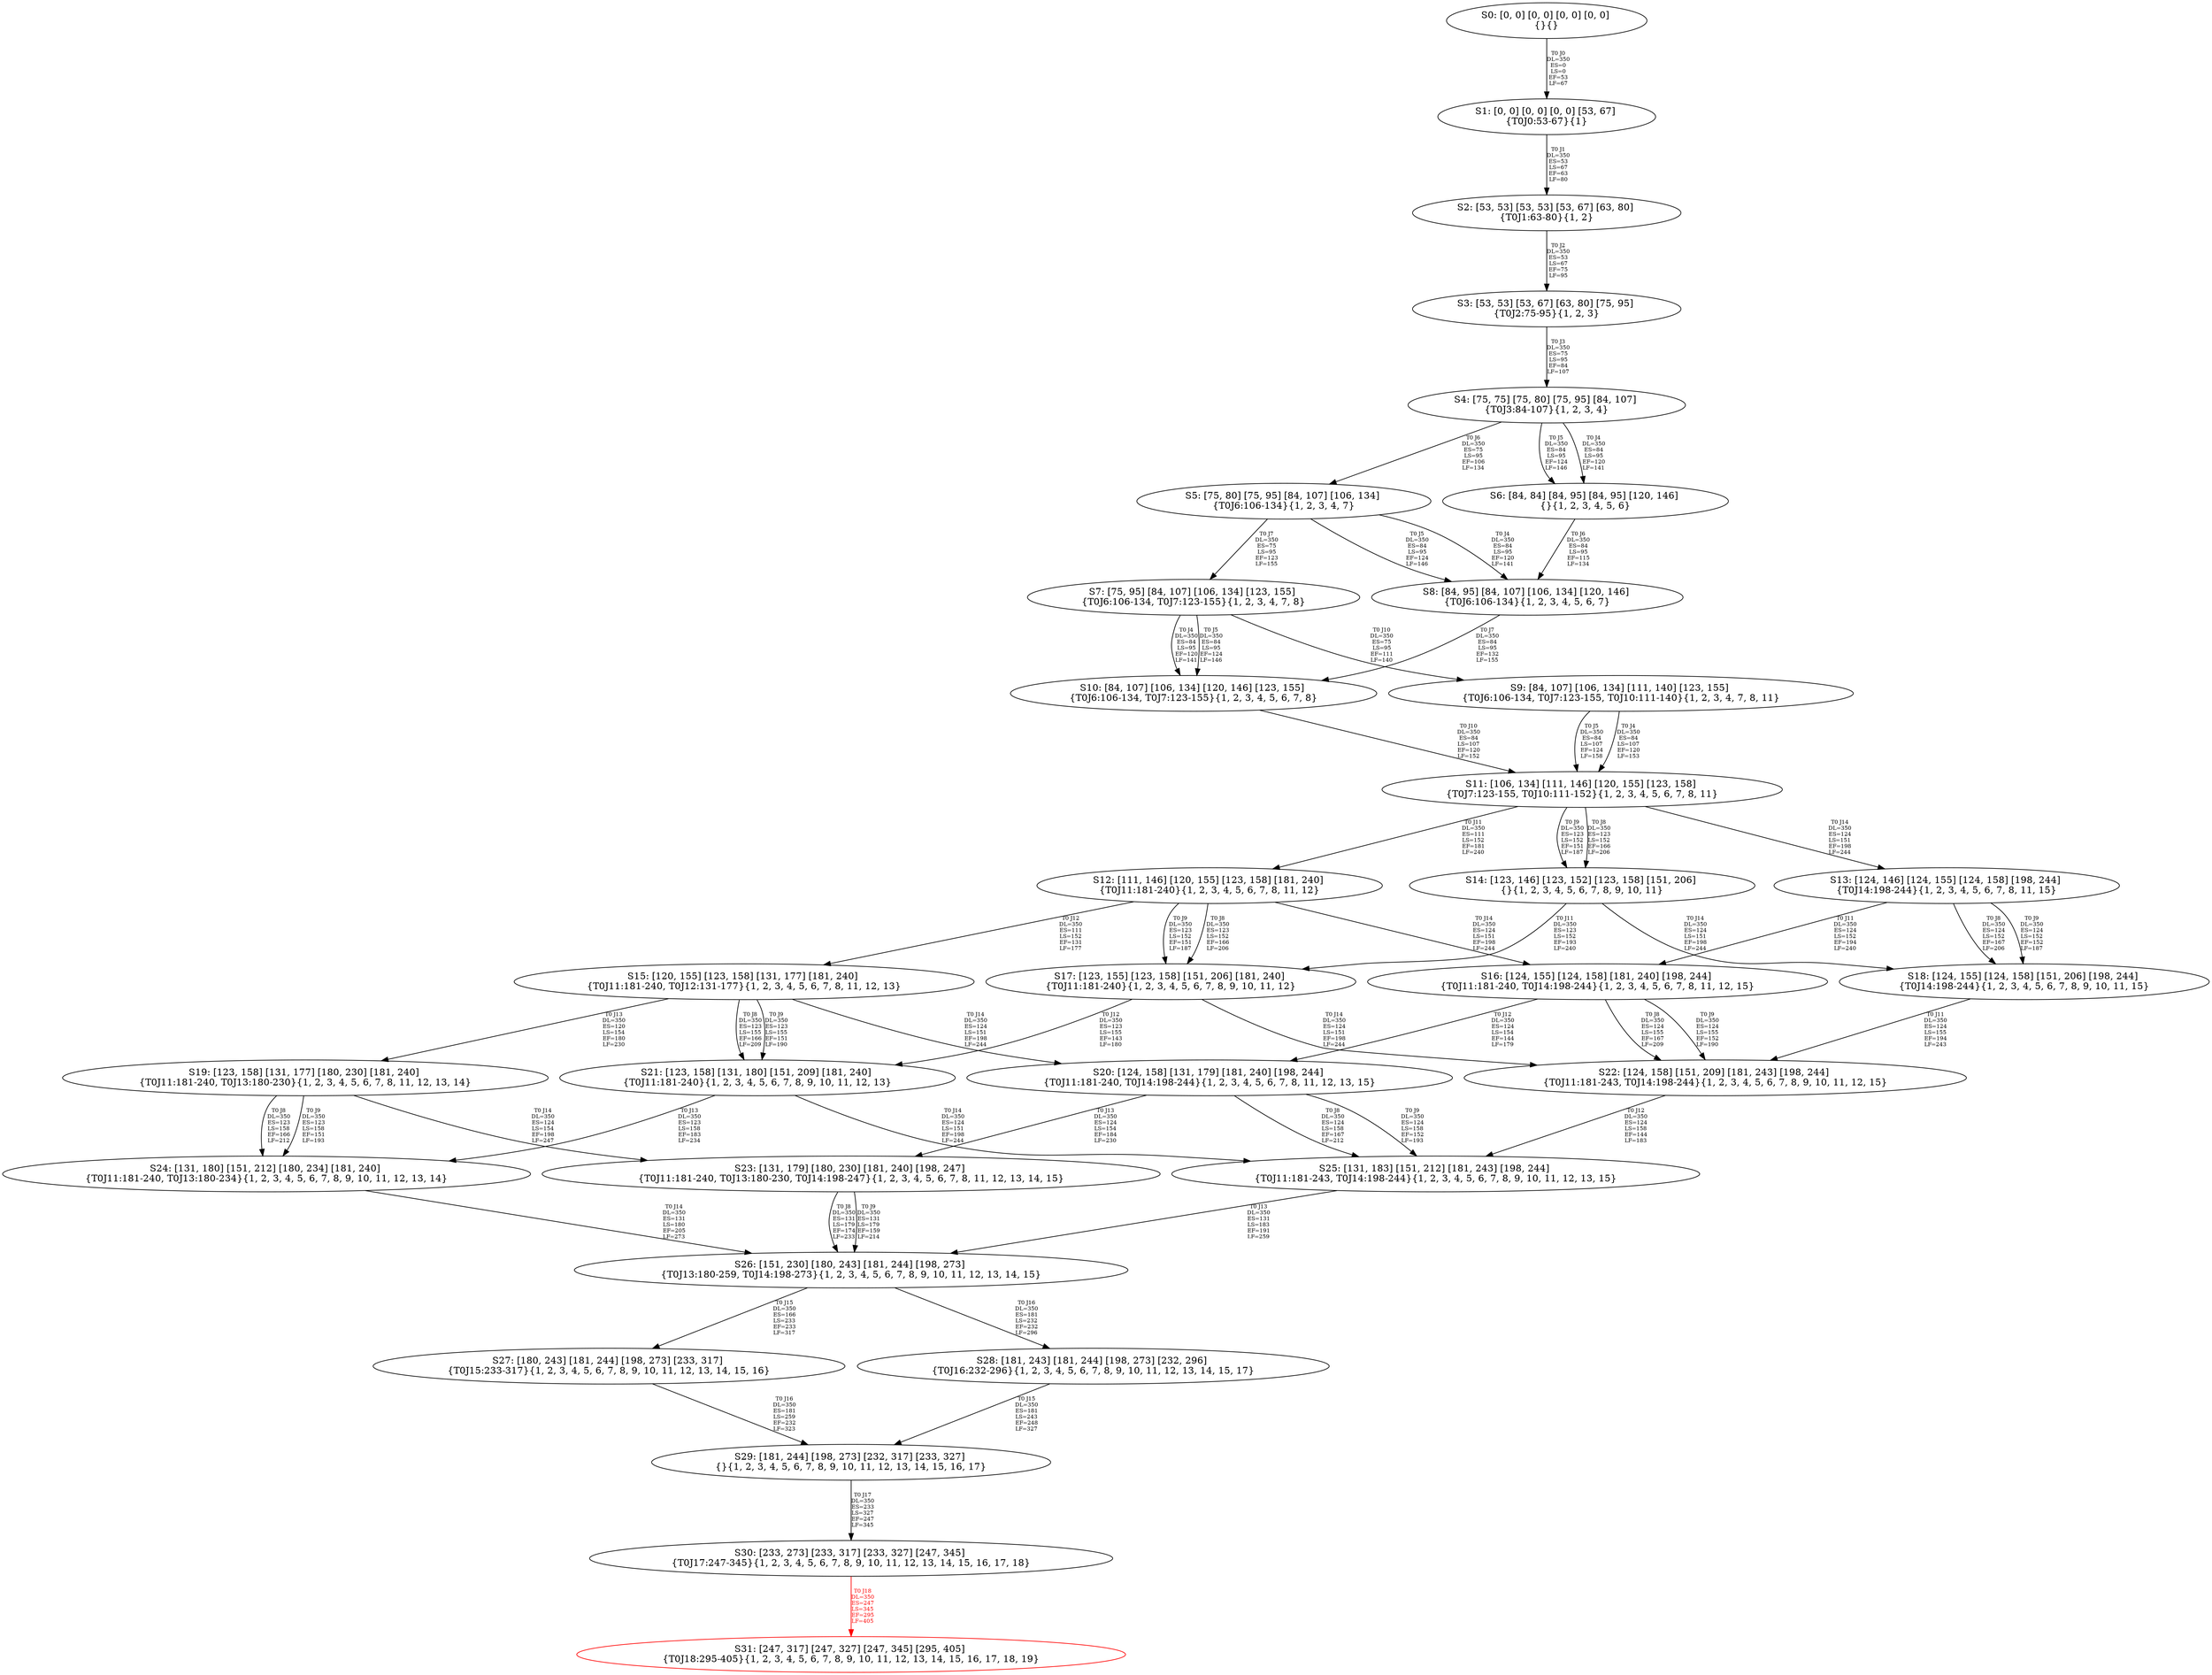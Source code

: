 digraph {
	S0[label="S0: [0, 0] [0, 0] [0, 0] [0, 0] \n{}{}"];
	S1[label="S1: [0, 0] [0, 0] [0, 0] [53, 67] \n{T0J0:53-67}{1}"];
	S2[label="S2: [53, 53] [53, 53] [53, 67] [63, 80] \n{T0J1:63-80}{1, 2}"];
	S3[label="S3: [53, 53] [53, 67] [63, 80] [75, 95] \n{T0J2:75-95}{1, 2, 3}"];
	S4[label="S4: [75, 75] [75, 80] [75, 95] [84, 107] \n{T0J3:84-107}{1, 2, 3, 4}"];
	S5[label="S5: [75, 80] [75, 95] [84, 107] [106, 134] \n{T0J6:106-134}{1, 2, 3, 4, 7}"];
	S6[label="S6: [84, 84] [84, 95] [84, 95] [120, 146] \n{}{1, 2, 3, 4, 5, 6}"];
	S7[label="S7: [75, 95] [84, 107] [106, 134] [123, 155] \n{T0J6:106-134, T0J7:123-155}{1, 2, 3, 4, 7, 8}"];
	S8[label="S8: [84, 95] [84, 107] [106, 134] [120, 146] \n{T0J6:106-134}{1, 2, 3, 4, 5, 6, 7}"];
	S9[label="S9: [84, 107] [106, 134] [111, 140] [123, 155] \n{T0J6:106-134, T0J7:123-155, T0J10:111-140}{1, 2, 3, 4, 7, 8, 11}"];
	S10[label="S10: [84, 107] [106, 134] [120, 146] [123, 155] \n{T0J6:106-134, T0J7:123-155}{1, 2, 3, 4, 5, 6, 7, 8}"];
	S11[label="S11: [106, 134] [111, 146] [120, 155] [123, 158] \n{T0J7:123-155, T0J10:111-152}{1, 2, 3, 4, 5, 6, 7, 8, 11}"];
	S12[label="S12: [111, 146] [120, 155] [123, 158] [181, 240] \n{T0J11:181-240}{1, 2, 3, 4, 5, 6, 7, 8, 11, 12}"];
	S13[label="S13: [124, 146] [124, 155] [124, 158] [198, 244] \n{T0J14:198-244}{1, 2, 3, 4, 5, 6, 7, 8, 11, 15}"];
	S14[label="S14: [123, 146] [123, 152] [123, 158] [151, 206] \n{}{1, 2, 3, 4, 5, 6, 7, 8, 9, 10, 11}"];
	S15[label="S15: [120, 155] [123, 158] [131, 177] [181, 240] \n{T0J11:181-240, T0J12:131-177}{1, 2, 3, 4, 5, 6, 7, 8, 11, 12, 13}"];
	S16[label="S16: [124, 155] [124, 158] [181, 240] [198, 244] \n{T0J11:181-240, T0J14:198-244}{1, 2, 3, 4, 5, 6, 7, 8, 11, 12, 15}"];
	S17[label="S17: [123, 155] [123, 158] [151, 206] [181, 240] \n{T0J11:181-240}{1, 2, 3, 4, 5, 6, 7, 8, 9, 10, 11, 12}"];
	S18[label="S18: [124, 155] [124, 158] [151, 206] [198, 244] \n{T0J14:198-244}{1, 2, 3, 4, 5, 6, 7, 8, 9, 10, 11, 15}"];
	S19[label="S19: [123, 158] [131, 177] [180, 230] [181, 240] \n{T0J11:181-240, T0J13:180-230}{1, 2, 3, 4, 5, 6, 7, 8, 11, 12, 13, 14}"];
	S20[label="S20: [124, 158] [131, 179] [181, 240] [198, 244] \n{T0J11:181-240, T0J14:198-244}{1, 2, 3, 4, 5, 6, 7, 8, 11, 12, 13, 15}"];
	S21[label="S21: [123, 158] [131, 180] [151, 209] [181, 240] \n{T0J11:181-240}{1, 2, 3, 4, 5, 6, 7, 8, 9, 10, 11, 12, 13}"];
	S22[label="S22: [124, 158] [151, 209] [181, 243] [198, 244] \n{T0J11:181-243, T0J14:198-244}{1, 2, 3, 4, 5, 6, 7, 8, 9, 10, 11, 12, 15}"];
	S23[label="S23: [131, 179] [180, 230] [181, 240] [198, 247] \n{T0J11:181-240, T0J13:180-230, T0J14:198-247}{1, 2, 3, 4, 5, 6, 7, 8, 11, 12, 13, 14, 15}"];
	S24[label="S24: [131, 180] [151, 212] [180, 234] [181, 240] \n{T0J11:181-240, T0J13:180-234}{1, 2, 3, 4, 5, 6, 7, 8, 9, 10, 11, 12, 13, 14}"];
	S25[label="S25: [131, 183] [151, 212] [181, 243] [198, 244] \n{T0J11:181-243, T0J14:198-244}{1, 2, 3, 4, 5, 6, 7, 8, 9, 10, 11, 12, 13, 15}"];
	S26[label="S26: [151, 230] [180, 243] [181, 244] [198, 273] \n{T0J13:180-259, T0J14:198-273}{1, 2, 3, 4, 5, 6, 7, 8, 9, 10, 11, 12, 13, 14, 15}"];
	S27[label="S27: [180, 243] [181, 244] [198, 273] [233, 317] \n{T0J15:233-317}{1, 2, 3, 4, 5, 6, 7, 8, 9, 10, 11, 12, 13, 14, 15, 16}"];
	S28[label="S28: [181, 243] [181, 244] [198, 273] [232, 296] \n{T0J16:232-296}{1, 2, 3, 4, 5, 6, 7, 8, 9, 10, 11, 12, 13, 14, 15, 17}"];
	S29[label="S29: [181, 244] [198, 273] [232, 317] [233, 327] \n{}{1, 2, 3, 4, 5, 6, 7, 8, 9, 10, 11, 12, 13, 14, 15, 16, 17}"];
	S30[label="S30: [233, 273] [233, 317] [233, 327] [247, 345] \n{T0J17:247-345}{1, 2, 3, 4, 5, 6, 7, 8, 9, 10, 11, 12, 13, 14, 15, 16, 17, 18}"];
	S31[label="S31: [247, 317] [247, 327] [247, 345] [295, 405] \n{T0J18:295-405}{1, 2, 3, 4, 5, 6, 7, 8, 9, 10, 11, 12, 13, 14, 15, 16, 17, 18, 19}"];
	S0 -> S1[label="T0 J0\nDL=350\nES=0\nLS=0\nEF=53\nLF=67",fontsize=8];
	S1 -> S2[label="T0 J1\nDL=350\nES=53\nLS=67\nEF=63\nLF=80",fontsize=8];
	S2 -> S3[label="T0 J2\nDL=350\nES=53\nLS=67\nEF=75\nLF=95",fontsize=8];
	S3 -> S4[label="T0 J3\nDL=350\nES=75\nLS=95\nEF=84\nLF=107",fontsize=8];
	S4 -> S6[label="T0 J4\nDL=350\nES=84\nLS=95\nEF=120\nLF=141",fontsize=8];
	S4 -> S6[label="T0 J5\nDL=350\nES=84\nLS=95\nEF=124\nLF=146",fontsize=8];
	S4 -> S5[label="T0 J6\nDL=350\nES=75\nLS=95\nEF=106\nLF=134",fontsize=8];
	S5 -> S8[label="T0 J4\nDL=350\nES=84\nLS=95\nEF=120\nLF=141",fontsize=8];
	S5 -> S8[label="T0 J5\nDL=350\nES=84\nLS=95\nEF=124\nLF=146",fontsize=8];
	S5 -> S7[label="T0 J7\nDL=350\nES=75\nLS=95\nEF=123\nLF=155",fontsize=8];
	S6 -> S8[label="T0 J6\nDL=350\nES=84\nLS=95\nEF=115\nLF=134",fontsize=8];
	S7 -> S10[label="T0 J4\nDL=350\nES=84\nLS=95\nEF=120\nLF=141",fontsize=8];
	S7 -> S10[label="T0 J5\nDL=350\nES=84\nLS=95\nEF=124\nLF=146",fontsize=8];
	S7 -> S9[label="T0 J10\nDL=350\nES=75\nLS=95\nEF=111\nLF=140",fontsize=8];
	S8 -> S10[label="T0 J7\nDL=350\nES=84\nLS=95\nEF=132\nLF=155",fontsize=8];
	S9 -> S11[label="T0 J4\nDL=350\nES=84\nLS=107\nEF=120\nLF=153",fontsize=8];
	S9 -> S11[label="T0 J5\nDL=350\nES=84\nLS=107\nEF=124\nLF=158",fontsize=8];
	S10 -> S11[label="T0 J10\nDL=350\nES=84\nLS=107\nEF=120\nLF=152",fontsize=8];
	S11 -> S14[label="T0 J8\nDL=350\nES=123\nLS=152\nEF=166\nLF=206",fontsize=8];
	S11 -> S14[label="T0 J9\nDL=350\nES=123\nLS=152\nEF=151\nLF=187",fontsize=8];
	S11 -> S12[label="T0 J11\nDL=350\nES=111\nLS=152\nEF=181\nLF=240",fontsize=8];
	S11 -> S13[label="T0 J14\nDL=350\nES=124\nLS=151\nEF=198\nLF=244",fontsize=8];
	S12 -> S17[label="T0 J8\nDL=350\nES=123\nLS=152\nEF=166\nLF=206",fontsize=8];
	S12 -> S17[label="T0 J9\nDL=350\nES=123\nLS=152\nEF=151\nLF=187",fontsize=8];
	S12 -> S15[label="T0 J12\nDL=350\nES=111\nLS=152\nEF=131\nLF=177",fontsize=8];
	S12 -> S16[label="T0 J14\nDL=350\nES=124\nLS=151\nEF=198\nLF=244",fontsize=8];
	S13 -> S18[label="T0 J8\nDL=350\nES=124\nLS=152\nEF=167\nLF=206",fontsize=8];
	S13 -> S18[label="T0 J9\nDL=350\nES=124\nLS=152\nEF=152\nLF=187",fontsize=8];
	S13 -> S16[label="T0 J11\nDL=350\nES=124\nLS=152\nEF=194\nLF=240",fontsize=8];
	S14 -> S17[label="T0 J11\nDL=350\nES=123\nLS=152\nEF=193\nLF=240",fontsize=8];
	S14 -> S18[label="T0 J14\nDL=350\nES=124\nLS=151\nEF=198\nLF=244",fontsize=8];
	S15 -> S21[label="T0 J8\nDL=350\nES=123\nLS=155\nEF=166\nLF=209",fontsize=8];
	S15 -> S21[label="T0 J9\nDL=350\nES=123\nLS=155\nEF=151\nLF=190",fontsize=8];
	S15 -> S19[label="T0 J13\nDL=350\nES=120\nLS=154\nEF=180\nLF=230",fontsize=8];
	S15 -> S20[label="T0 J14\nDL=350\nES=124\nLS=151\nEF=198\nLF=244",fontsize=8];
	S16 -> S22[label="T0 J8\nDL=350\nES=124\nLS=155\nEF=167\nLF=209",fontsize=8];
	S16 -> S22[label="T0 J9\nDL=350\nES=124\nLS=155\nEF=152\nLF=190",fontsize=8];
	S16 -> S20[label="T0 J12\nDL=350\nES=124\nLS=154\nEF=144\nLF=179",fontsize=8];
	S17 -> S21[label="T0 J12\nDL=350\nES=123\nLS=155\nEF=143\nLF=180",fontsize=8];
	S17 -> S22[label="T0 J14\nDL=350\nES=124\nLS=151\nEF=198\nLF=244",fontsize=8];
	S18 -> S22[label="T0 J11\nDL=350\nES=124\nLS=155\nEF=194\nLF=243",fontsize=8];
	S19 -> S24[label="T0 J8\nDL=350\nES=123\nLS=158\nEF=166\nLF=212",fontsize=8];
	S19 -> S24[label="T0 J9\nDL=350\nES=123\nLS=158\nEF=151\nLF=193",fontsize=8];
	S19 -> S23[label="T0 J14\nDL=350\nES=124\nLS=154\nEF=198\nLF=247",fontsize=8];
	S20 -> S25[label="T0 J8\nDL=350\nES=124\nLS=158\nEF=167\nLF=212",fontsize=8];
	S20 -> S25[label="T0 J9\nDL=350\nES=124\nLS=158\nEF=152\nLF=193",fontsize=8];
	S20 -> S23[label="T0 J13\nDL=350\nES=124\nLS=154\nEF=184\nLF=230",fontsize=8];
	S21 -> S24[label="T0 J13\nDL=350\nES=123\nLS=158\nEF=183\nLF=234",fontsize=8];
	S21 -> S25[label="T0 J14\nDL=350\nES=124\nLS=151\nEF=198\nLF=244",fontsize=8];
	S22 -> S25[label="T0 J12\nDL=350\nES=124\nLS=158\nEF=144\nLF=183",fontsize=8];
	S23 -> S26[label="T0 J8\nDL=350\nES=131\nLS=179\nEF=174\nLF=233",fontsize=8];
	S23 -> S26[label="T0 J9\nDL=350\nES=131\nLS=179\nEF=159\nLF=214",fontsize=8];
	S24 -> S26[label="T0 J14\nDL=350\nES=131\nLS=180\nEF=205\nLF=273",fontsize=8];
	S25 -> S26[label="T0 J13\nDL=350\nES=131\nLS=183\nEF=191\nLF=259",fontsize=8];
	S26 -> S27[label="T0 J15\nDL=350\nES=166\nLS=233\nEF=233\nLF=317",fontsize=8];
	S26 -> S28[label="T0 J16\nDL=350\nES=181\nLS=232\nEF=232\nLF=296",fontsize=8];
	S27 -> S29[label="T0 J16\nDL=350\nES=181\nLS=259\nEF=232\nLF=323",fontsize=8];
	S28 -> S29[label="T0 J15\nDL=350\nES=181\nLS=243\nEF=248\nLF=327",fontsize=8];
	S29 -> S30[label="T0 J17\nDL=350\nES=233\nLS=327\nEF=247\nLF=345",fontsize=8];
	S30 -> S31[label="T0 J18\nDL=350\nES=247\nLS=345\nEF=295\nLF=405",color=Red,fontcolor=Red,fontsize=8];
S31[color=Red];
}
